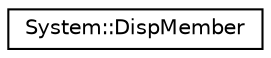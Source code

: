 digraph G
{
  edge [fontname="Helvetica",fontsize="10",labelfontname="Helvetica",labelfontsize="10"];
  node [fontname="Helvetica",fontsize="10",shape=record];
  rankdir="LR";
  Node1 [label="System::DispMember",height=0.2,width=0.4,color="black", fillcolor="white", style="filled",URL="$class_system_1_1_disp_member.html"];
}
